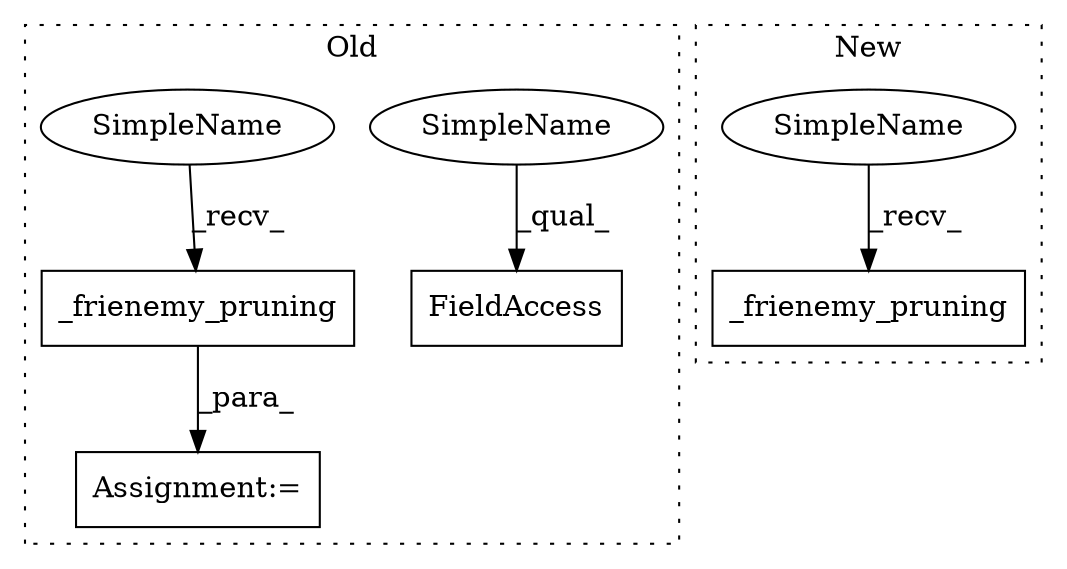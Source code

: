 digraph G {
subgraph cluster0 {
1 [label="_frienemy_pruning" a="32" s="5749" l="19" shape="box"];
3 [label="FieldAccess" a="22" s="5661" l="17" shape="box"];
4 [label="Assignment:=" a="7" s="5740" l="1" shape="box"];
5 [label="SimpleName" a="42" s="5661" l="7" shape="ellipse"];
6 [label="SimpleName" a="42" s="5741" l="7" shape="ellipse"];
label = "Old";
style="dotted";
}
subgraph cluster1 {
2 [label="_frienemy_pruning" a="32" s="5674,5743" l="18,1" shape="box"];
7 [label="SimpleName" a="42" s="5666" l="7" shape="ellipse"];
label = "New";
style="dotted";
}
1 -> 4 [label="_para_"];
5 -> 3 [label="_qual_"];
6 -> 1 [label="_recv_"];
7 -> 2 [label="_recv_"];
}